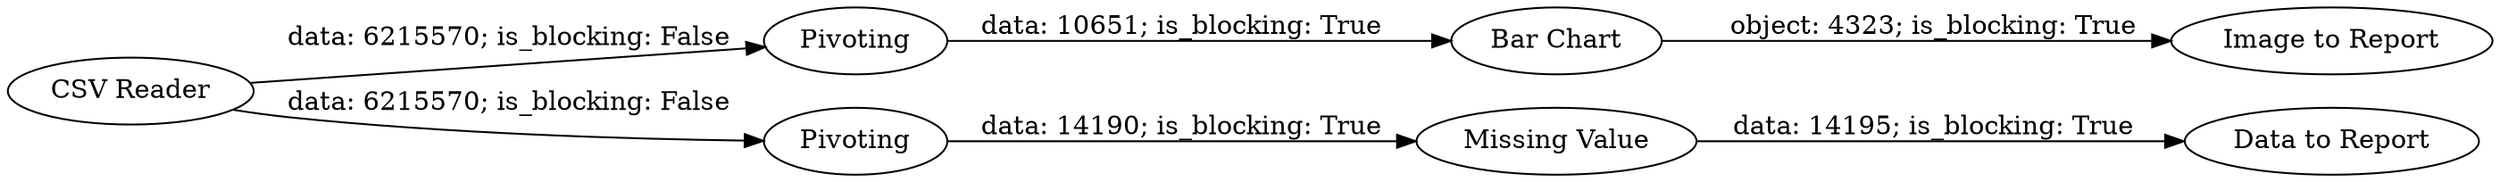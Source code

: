digraph {
	"-9063663661810155517_7" [label="Image to Report"]
	"-9063663661810155517_5" [label=Pivoting]
	"-9063663661810155517_3" [label="Missing Value"]
	"-9063663661810155517_6" [label="Bar Chart"]
	"-9063663661810155517_4" [label="Data to Report"]
	"-9063663661810155517_2" [label=Pivoting]
	"-9063663661810155517_1" [label="CSV Reader"]
	"-9063663661810155517_1" -> "-9063663661810155517_5" [label="data: 6215570; is_blocking: False"]
	"-9063663661810155517_1" -> "-9063663661810155517_2" [label="data: 6215570; is_blocking: False"]
	"-9063663661810155517_5" -> "-9063663661810155517_6" [label="data: 10651; is_blocking: True"]
	"-9063663661810155517_3" -> "-9063663661810155517_4" [label="data: 14195; is_blocking: True"]
	"-9063663661810155517_6" -> "-9063663661810155517_7" [label="object: 4323; is_blocking: True"]
	"-9063663661810155517_2" -> "-9063663661810155517_3" [label="data: 14190; is_blocking: True"]
	rankdir=LR
}
